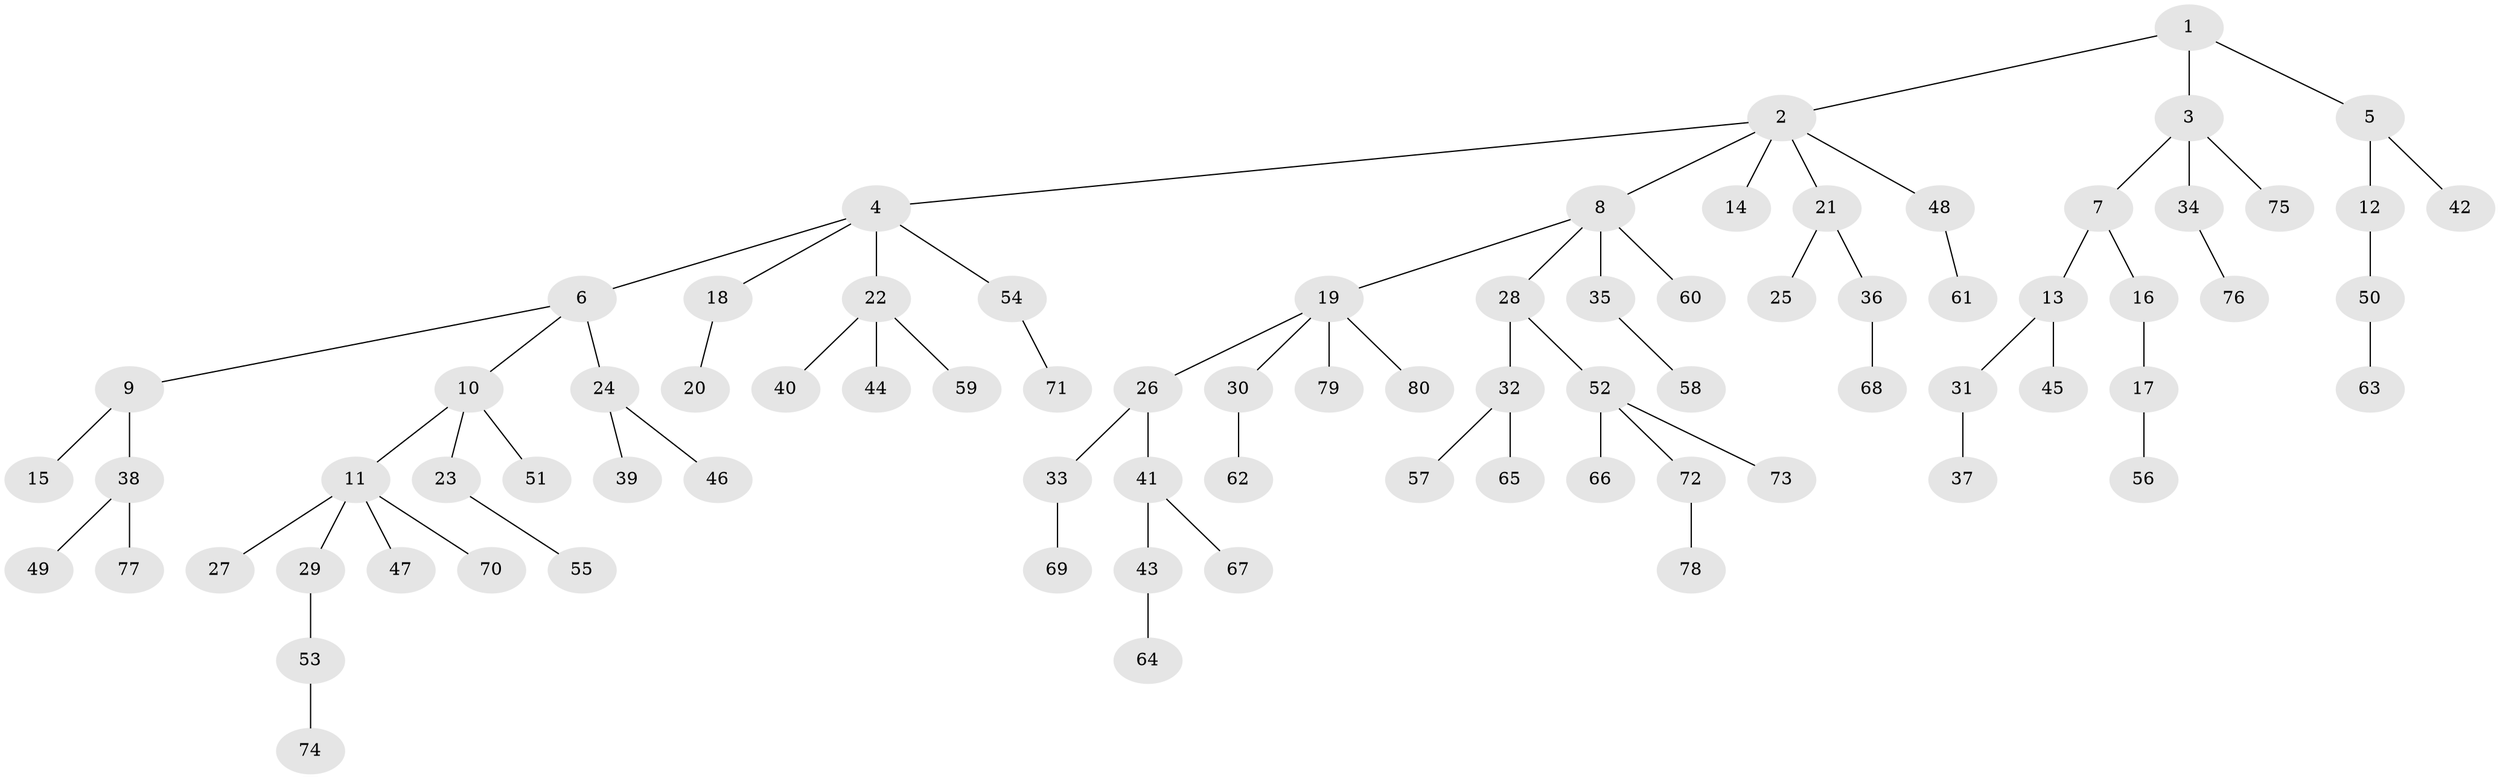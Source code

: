 // Generated by graph-tools (version 1.1) at 2025/37/03/09/25 02:37:03]
// undirected, 80 vertices, 79 edges
graph export_dot {
graph [start="1"]
  node [color=gray90,style=filled];
  1;
  2;
  3;
  4;
  5;
  6;
  7;
  8;
  9;
  10;
  11;
  12;
  13;
  14;
  15;
  16;
  17;
  18;
  19;
  20;
  21;
  22;
  23;
  24;
  25;
  26;
  27;
  28;
  29;
  30;
  31;
  32;
  33;
  34;
  35;
  36;
  37;
  38;
  39;
  40;
  41;
  42;
  43;
  44;
  45;
  46;
  47;
  48;
  49;
  50;
  51;
  52;
  53;
  54;
  55;
  56;
  57;
  58;
  59;
  60;
  61;
  62;
  63;
  64;
  65;
  66;
  67;
  68;
  69;
  70;
  71;
  72;
  73;
  74;
  75;
  76;
  77;
  78;
  79;
  80;
  1 -- 2;
  1 -- 3;
  1 -- 5;
  2 -- 4;
  2 -- 8;
  2 -- 14;
  2 -- 21;
  2 -- 48;
  3 -- 7;
  3 -- 34;
  3 -- 75;
  4 -- 6;
  4 -- 18;
  4 -- 22;
  4 -- 54;
  5 -- 12;
  5 -- 42;
  6 -- 9;
  6 -- 10;
  6 -- 24;
  7 -- 13;
  7 -- 16;
  8 -- 19;
  8 -- 28;
  8 -- 35;
  8 -- 60;
  9 -- 15;
  9 -- 38;
  10 -- 11;
  10 -- 23;
  10 -- 51;
  11 -- 27;
  11 -- 29;
  11 -- 47;
  11 -- 70;
  12 -- 50;
  13 -- 31;
  13 -- 45;
  16 -- 17;
  17 -- 56;
  18 -- 20;
  19 -- 26;
  19 -- 30;
  19 -- 79;
  19 -- 80;
  21 -- 25;
  21 -- 36;
  22 -- 40;
  22 -- 44;
  22 -- 59;
  23 -- 55;
  24 -- 39;
  24 -- 46;
  26 -- 33;
  26 -- 41;
  28 -- 32;
  28 -- 52;
  29 -- 53;
  30 -- 62;
  31 -- 37;
  32 -- 57;
  32 -- 65;
  33 -- 69;
  34 -- 76;
  35 -- 58;
  36 -- 68;
  38 -- 49;
  38 -- 77;
  41 -- 43;
  41 -- 67;
  43 -- 64;
  48 -- 61;
  50 -- 63;
  52 -- 66;
  52 -- 72;
  52 -- 73;
  53 -- 74;
  54 -- 71;
  72 -- 78;
}
